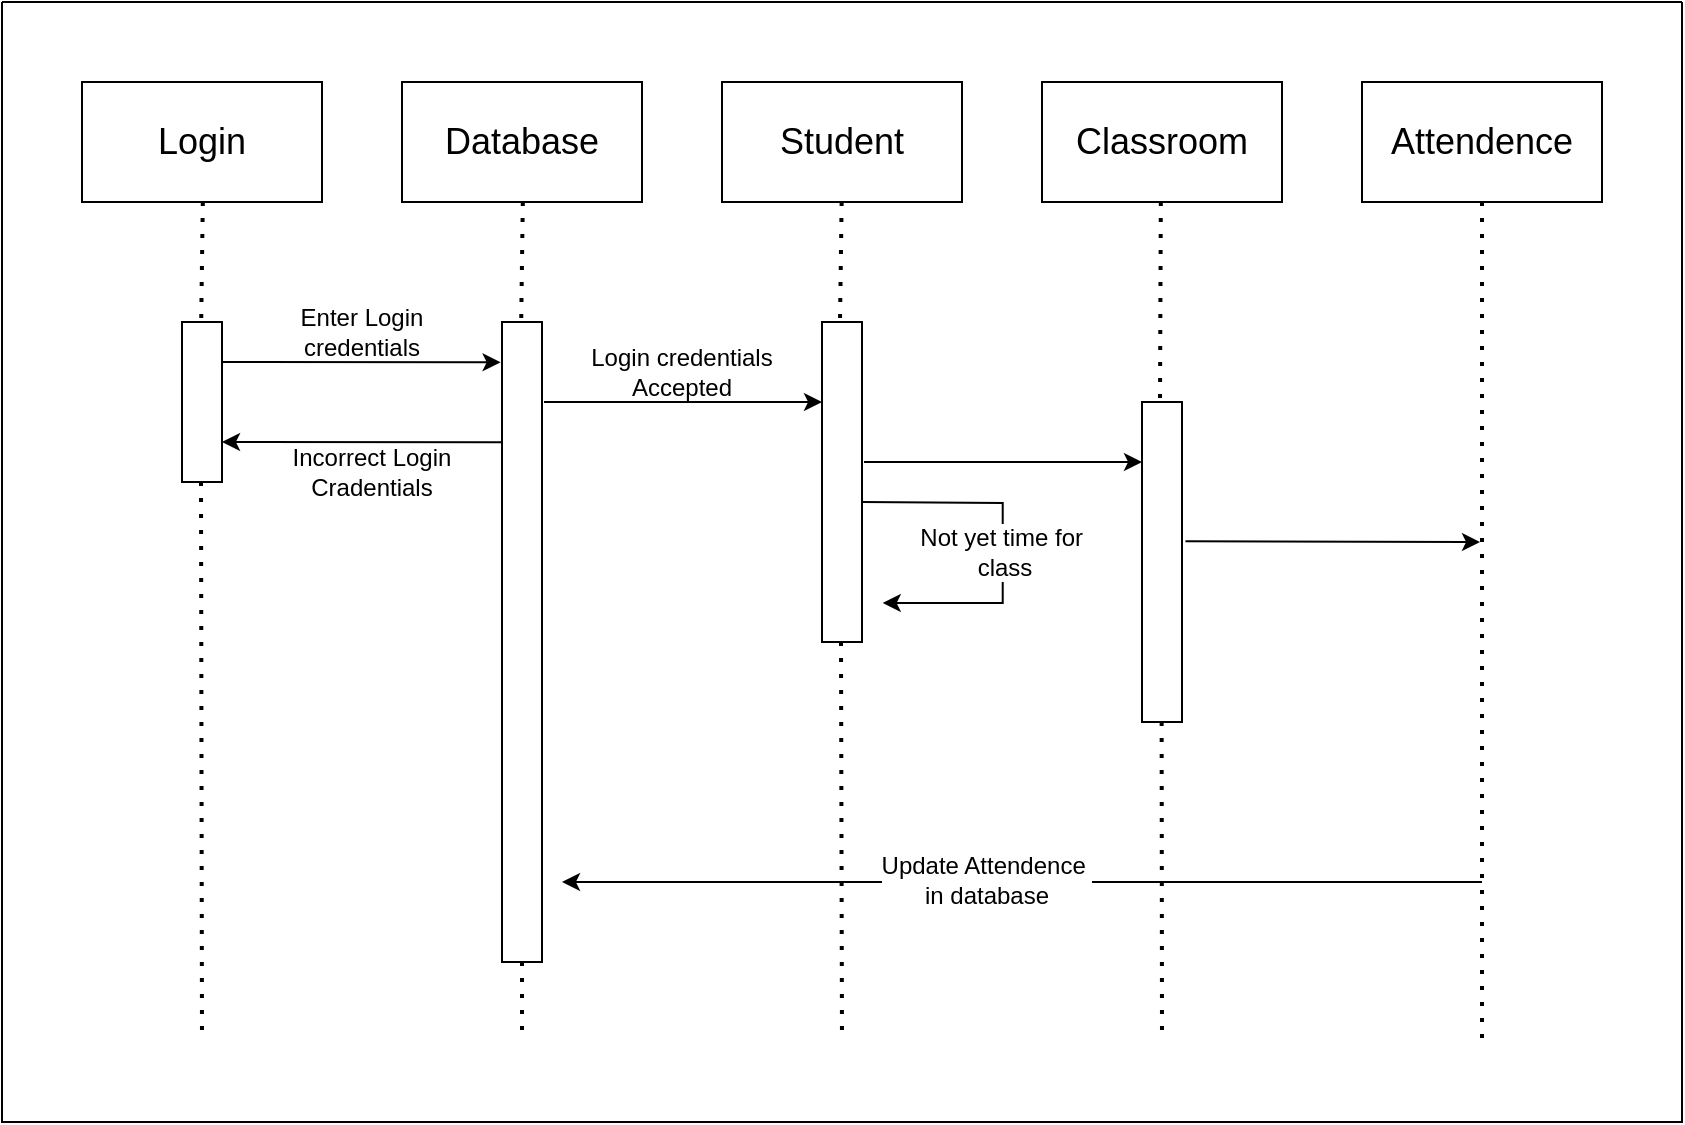 <mxfile version="24.7.13">
  <diagram name="Page-1" id="jqLSXDlmMbItUF9N1BLB">
    <mxGraphModel dx="1843" dy="820" grid="1" gridSize="10" guides="1" tooltips="1" connect="1" arrows="1" fold="1" page="1" pageScale="1" pageWidth="850" pageHeight="1100" math="0" shadow="0">
      <root>
        <mxCell id="0" />
        <mxCell id="1" parent="0" />
        <mxCell id="-rjN_M6rAFKlIBJXJ-NY-1" value="" style="rounded=0;whiteSpace=wrap;html=1;" vertex="1" parent="1">
          <mxGeometry x="40" y="40" width="120" height="60" as="geometry" />
        </mxCell>
        <mxCell id="-rjN_M6rAFKlIBJXJ-NY-2" value="" style="rounded=0;whiteSpace=wrap;html=1;" vertex="1" parent="1">
          <mxGeometry x="200" y="40" width="120" height="60" as="geometry" />
        </mxCell>
        <mxCell id="-rjN_M6rAFKlIBJXJ-NY-3" value="" style="rounded=0;whiteSpace=wrap;html=1;" vertex="1" parent="1">
          <mxGeometry x="520" y="40" width="120" height="60" as="geometry" />
        </mxCell>
        <mxCell id="-rjN_M6rAFKlIBJXJ-NY-4" value="" style="rounded=0;whiteSpace=wrap;html=1;" vertex="1" parent="1">
          <mxGeometry x="360" y="40" width="120" height="60" as="geometry" />
        </mxCell>
        <mxCell id="-rjN_M6rAFKlIBJXJ-NY-5" value="" style="rounded=0;whiteSpace=wrap;html=1;" vertex="1" parent="1">
          <mxGeometry x="680" y="40" width="120" height="60" as="geometry" />
        </mxCell>
        <mxCell id="-rjN_M6rAFKlIBJXJ-NY-7" value="" style="rounded=0;whiteSpace=wrap;html=1;" vertex="1" parent="1">
          <mxGeometry x="90" y="160" width="20" height="80" as="geometry" />
        </mxCell>
        <mxCell id="-rjN_M6rAFKlIBJXJ-NY-8" value="" style="rounded=0;whiteSpace=wrap;html=1;" vertex="1" parent="1">
          <mxGeometry x="250" y="160" width="20" height="320" as="geometry" />
        </mxCell>
        <mxCell id="-rjN_M6rAFKlIBJXJ-NY-9" value="" style="rounded=0;whiteSpace=wrap;html=1;" vertex="1" parent="1">
          <mxGeometry x="410" y="160" width="20" height="160" as="geometry" />
        </mxCell>
        <mxCell id="-rjN_M6rAFKlIBJXJ-NY-11" value="" style="rounded=0;whiteSpace=wrap;html=1;" vertex="1" parent="1">
          <mxGeometry x="570" y="200" width="20" height="160" as="geometry" />
        </mxCell>
        <mxCell id="-rjN_M6rAFKlIBJXJ-NY-13" value="" style="endArrow=classic;html=1;rounded=0;exitX=1;exitY=0.25;exitDx=0;exitDy=0;entryX=-0.035;entryY=0.063;entryDx=0;entryDy=0;entryPerimeter=0;" edge="1" parent="1" source="-rjN_M6rAFKlIBJXJ-NY-7" target="-rjN_M6rAFKlIBJXJ-NY-8">
          <mxGeometry width="50" height="50" relative="1" as="geometry">
            <mxPoint x="400" y="390" as="sourcePoint" />
            <mxPoint x="450" y="340" as="targetPoint" />
          </mxGeometry>
        </mxCell>
        <mxCell id="-rjN_M6rAFKlIBJXJ-NY-14" value="" style="endArrow=classic;html=1;rounded=0;exitX=0;exitY=0.188;exitDx=0;exitDy=0;entryX=1;entryY=0.75;entryDx=0;entryDy=0;exitPerimeter=0;" edge="1" parent="1" source="-rjN_M6rAFKlIBJXJ-NY-8" target="-rjN_M6rAFKlIBJXJ-NY-7">
          <mxGeometry width="50" height="50" relative="1" as="geometry">
            <mxPoint x="70" y="220" as="sourcePoint" />
            <mxPoint x="207" y="220" as="targetPoint" />
          </mxGeometry>
        </mxCell>
        <mxCell id="-rjN_M6rAFKlIBJXJ-NY-15" value="Enter Login credentials" style="text;strokeColor=none;align=center;fillColor=none;html=1;verticalAlign=middle;whiteSpace=wrap;rounded=0;" vertex="1" parent="1">
          <mxGeometry x="120" y="150" width="120" height="30" as="geometry" />
        </mxCell>
        <mxCell id="-rjN_M6rAFKlIBJXJ-NY-19" value="Incorrect Login Cradentials" style="text;strokeColor=none;align=center;fillColor=none;html=1;verticalAlign=middle;whiteSpace=wrap;rounded=0;" vertex="1" parent="1">
          <mxGeometry x="120" y="220" width="130" height="30" as="geometry" />
        </mxCell>
        <mxCell id="-rjN_M6rAFKlIBJXJ-NY-20" value="Login credentials Accepted" style="text;strokeColor=none;align=center;fillColor=none;html=1;verticalAlign=middle;whiteSpace=wrap;rounded=0;" vertex="1" parent="1">
          <mxGeometry x="280" y="170" width="120" height="30" as="geometry" />
        </mxCell>
        <mxCell id="-rjN_M6rAFKlIBJXJ-NY-21" value="" style="endArrow=classic;html=1;rounded=0;exitX=1;exitY=0.25;exitDx=0;exitDy=0;entryX=-0.035;entryY=0.063;entryDx=0;entryDy=0;entryPerimeter=0;" edge="1" parent="1">
          <mxGeometry width="50" height="50" relative="1" as="geometry">
            <mxPoint x="271" y="200" as="sourcePoint" />
            <mxPoint x="410" y="200" as="targetPoint" />
          </mxGeometry>
        </mxCell>
        <mxCell id="-rjN_M6rAFKlIBJXJ-NY-22" value="" style="endArrow=classic;html=1;rounded=0;exitX=1;exitY=0.25;exitDx=0;exitDy=0;entryX=-0.035;entryY=0.063;entryDx=0;entryDy=0;entryPerimeter=0;" edge="1" parent="1">
          <mxGeometry width="50" height="50" relative="1" as="geometry">
            <mxPoint x="431" y="230" as="sourcePoint" />
            <mxPoint x="570" y="230" as="targetPoint" />
          </mxGeometry>
        </mxCell>
        <mxCell id="-rjN_M6rAFKlIBJXJ-NY-23" value="" style="endArrow=classic;html=1;rounded=0;exitX=0.982;exitY=0.622;exitDx=0;exitDy=0;exitPerimeter=0;" edge="1" parent="1">
          <mxGeometry width="50" height="50" relative="1" as="geometry">
            <mxPoint x="430.0" y="250.0" as="sourcePoint" />
            <mxPoint x="440.36" y="300.48" as="targetPoint" />
            <Array as="points">
              <mxPoint x="500.36" y="250.48" />
              <mxPoint x="500.36" y="300.48" />
            </Array>
          </mxGeometry>
        </mxCell>
        <mxCell id="-rjN_M6rAFKlIBJXJ-NY-25" value="&lt;font style=&quot;font-size: 12px;&quot;&gt;Not yet time for&amp;nbsp;&lt;/font&gt;&lt;div&gt;&lt;font style=&quot;font-size: 12px;&quot;&gt;class&lt;/font&gt;&lt;/div&gt;" style="edgeLabel;html=1;align=center;verticalAlign=middle;resizable=0;points=[];" vertex="1" connectable="0" parent="-rjN_M6rAFKlIBJXJ-NY-23">
          <mxGeometry x="0.049" relative="1" as="geometry">
            <mxPoint as="offset" />
          </mxGeometry>
        </mxCell>
        <mxCell id="-rjN_M6rAFKlIBJXJ-NY-26" value="" style="endArrow=classic;html=1;rounded=0;exitX=1.086;exitY=0.435;exitDx=0;exitDy=0;entryX=-0.035;entryY=0.063;entryDx=0;entryDy=0;entryPerimeter=0;exitPerimeter=0;" edge="1" parent="1" source="-rjN_M6rAFKlIBJXJ-NY-11">
          <mxGeometry width="50" height="50" relative="1" as="geometry">
            <mxPoint x="600" y="270" as="sourcePoint" />
            <mxPoint x="739" y="270" as="targetPoint" />
          </mxGeometry>
        </mxCell>
        <mxCell id="-rjN_M6rAFKlIBJXJ-NY-27" value="" style="endArrow=none;dashed=1;html=1;dashPattern=1 3;strokeWidth=2;rounded=0;exitX=0.5;exitY=1;exitDx=0;exitDy=0;" edge="1" parent="1" source="-rjN_M6rAFKlIBJXJ-NY-5">
          <mxGeometry width="50" height="50" relative="1" as="geometry">
            <mxPoint x="440" y="420" as="sourcePoint" />
            <mxPoint x="740" y="521.6" as="targetPoint" />
          </mxGeometry>
        </mxCell>
        <mxCell id="-rjN_M6rAFKlIBJXJ-NY-28" value="" style="endArrow=none;dashed=1;html=1;dashPattern=1 3;strokeWidth=2;rounded=0;exitX=0.5;exitY=1;exitDx=0;exitDy=0;" edge="1" parent="1">
          <mxGeometry width="50" height="50" relative="1" as="geometry">
            <mxPoint x="579.41" y="100" as="sourcePoint" />
            <mxPoint x="579" y="200" as="targetPoint" />
          </mxGeometry>
        </mxCell>
        <mxCell id="-rjN_M6rAFKlIBJXJ-NY-29" value="" style="endArrow=none;dashed=1;html=1;dashPattern=1 3;strokeWidth=2;rounded=0;exitX=0.5;exitY=1;exitDx=0;exitDy=0;" edge="1" parent="1">
          <mxGeometry width="50" height="50" relative="1" as="geometry">
            <mxPoint x="579.82" y="360" as="sourcePoint" />
            <mxPoint x="580" y="520" as="targetPoint" />
          </mxGeometry>
        </mxCell>
        <mxCell id="-rjN_M6rAFKlIBJXJ-NY-30" value="" style="endArrow=none;dashed=1;html=1;dashPattern=1 3;strokeWidth=2;rounded=0;exitX=0.5;exitY=1;exitDx=0;exitDy=0;" edge="1" parent="1">
          <mxGeometry width="50" height="50" relative="1" as="geometry">
            <mxPoint x="419.82" y="100" as="sourcePoint" />
            <mxPoint x="419" y="160" as="targetPoint" />
          </mxGeometry>
        </mxCell>
        <mxCell id="-rjN_M6rAFKlIBJXJ-NY-31" value="" style="endArrow=none;dashed=1;html=1;dashPattern=1 3;strokeWidth=2;rounded=0;exitX=0.5;exitY=1;exitDx=0;exitDy=0;" edge="1" parent="1">
          <mxGeometry width="50" height="50" relative="1" as="geometry">
            <mxPoint x="100.41" y="100" as="sourcePoint" />
            <mxPoint x="99.59" y="160" as="targetPoint" />
          </mxGeometry>
        </mxCell>
        <mxCell id="-rjN_M6rAFKlIBJXJ-NY-32" value="" style="endArrow=none;dashed=1;html=1;dashPattern=1 3;strokeWidth=2;rounded=0;exitX=0.5;exitY=1;exitDx=0;exitDy=0;" edge="1" parent="1">
          <mxGeometry width="50" height="50" relative="1" as="geometry">
            <mxPoint x="260.41" y="100" as="sourcePoint" />
            <mxPoint x="259.59" y="160" as="targetPoint" />
          </mxGeometry>
        </mxCell>
        <mxCell id="-rjN_M6rAFKlIBJXJ-NY-33" value="" style="endArrow=none;dashed=1;html=1;dashPattern=1 3;strokeWidth=2;rounded=0;exitX=0.5;exitY=1;exitDx=0;exitDy=0;" edge="1" parent="1">
          <mxGeometry width="50" height="50" relative="1" as="geometry">
            <mxPoint x="419.5" y="320" as="sourcePoint" />
            <mxPoint x="420" y="520" as="targetPoint" />
          </mxGeometry>
        </mxCell>
        <mxCell id="-rjN_M6rAFKlIBJXJ-NY-34" value="" style="endArrow=none;dashed=1;html=1;dashPattern=1 3;strokeWidth=2;rounded=0;exitX=0.5;exitY=1;exitDx=0;exitDy=0;" edge="1" parent="1">
          <mxGeometry width="50" height="50" relative="1" as="geometry">
            <mxPoint x="99.5" y="240" as="sourcePoint" />
            <mxPoint x="100" y="520" as="targetPoint" />
          </mxGeometry>
        </mxCell>
        <mxCell id="-rjN_M6rAFKlIBJXJ-NY-35" value="" style="endArrow=none;dashed=1;html=1;dashPattern=1 3;strokeWidth=2;rounded=0;exitX=0.5;exitY=1;exitDx=0;exitDy=0;" edge="1" parent="1" source="-rjN_M6rAFKlIBJXJ-NY-8">
          <mxGeometry width="50" height="50" relative="1" as="geometry">
            <mxPoint x="109.5" y="250" as="sourcePoint" />
            <mxPoint x="260" y="520" as="targetPoint" />
          </mxGeometry>
        </mxCell>
        <mxCell id="-rjN_M6rAFKlIBJXJ-NY-36" value="" style="endArrow=classic;html=1;rounded=0;" edge="1" parent="1">
          <mxGeometry width="50" height="50" relative="1" as="geometry">
            <mxPoint x="740" y="440" as="sourcePoint" />
            <mxPoint x="280" y="440" as="targetPoint" />
          </mxGeometry>
        </mxCell>
        <mxCell id="-rjN_M6rAFKlIBJXJ-NY-37" value="&lt;font style=&quot;font-size: 12px;&quot;&gt;Update Attendence&lt;/font&gt;&lt;font style=&quot;font-size: 12px;&quot;&gt;&amp;nbsp;&lt;/font&gt;&lt;div&gt;&lt;font style=&quot;font-size: 12px;&quot;&gt;in database&lt;/font&gt;&lt;/div&gt;" style="edgeLabel;html=1;align=center;verticalAlign=middle;resizable=0;points=[];" vertex="1" connectable="0" parent="-rjN_M6rAFKlIBJXJ-NY-36">
          <mxGeometry x="0.075" y="-1" relative="1" as="geometry">
            <mxPoint x="-1" as="offset" />
          </mxGeometry>
        </mxCell>
        <mxCell id="-rjN_M6rAFKlIBJXJ-NY-38" value="&lt;font style=&quot;font-size: 18px;&quot;&gt;Login&lt;/font&gt;" style="text;strokeColor=none;align=center;fillColor=none;html=1;verticalAlign=middle;whiteSpace=wrap;rounded=0;" vertex="1" parent="1">
          <mxGeometry x="70" y="55" width="60" height="30" as="geometry" />
        </mxCell>
        <mxCell id="-rjN_M6rAFKlIBJXJ-NY-39" value="&lt;font style=&quot;font-size: 18px;&quot;&gt;Attendence&lt;/font&gt;" style="text;strokeColor=none;align=center;fillColor=none;html=1;verticalAlign=middle;whiteSpace=wrap;rounded=0;" vertex="1" parent="1">
          <mxGeometry x="710" y="55" width="60" height="30" as="geometry" />
        </mxCell>
        <mxCell id="-rjN_M6rAFKlIBJXJ-NY-40" value="&lt;font style=&quot;font-size: 18px;&quot;&gt;Classroom&lt;/font&gt;" style="text;strokeColor=none;align=center;fillColor=none;html=1;verticalAlign=middle;whiteSpace=wrap;rounded=0;" vertex="1" parent="1">
          <mxGeometry x="550" y="55" width="60" height="30" as="geometry" />
        </mxCell>
        <mxCell id="-rjN_M6rAFKlIBJXJ-NY-41" value="&lt;font style=&quot;font-size: 18px;&quot;&gt;Student&lt;/font&gt;" style="text;strokeColor=none;align=center;fillColor=none;html=1;verticalAlign=middle;whiteSpace=wrap;rounded=0;" vertex="1" parent="1">
          <mxGeometry x="390" y="55" width="60" height="30" as="geometry" />
        </mxCell>
        <mxCell id="-rjN_M6rAFKlIBJXJ-NY-42" value="&lt;font style=&quot;font-size: 18px;&quot;&gt;Database&lt;/font&gt;" style="text;strokeColor=none;align=center;fillColor=none;html=1;verticalAlign=middle;whiteSpace=wrap;rounded=0;" vertex="1" parent="1">
          <mxGeometry x="230" y="55" width="60" height="30" as="geometry" />
        </mxCell>
        <mxCell id="-rjN_M6rAFKlIBJXJ-NY-43" value="" style="swimlane;startSize=0;" vertex="1" parent="1">
          <mxGeometry width="840" height="560" as="geometry" />
        </mxCell>
      </root>
    </mxGraphModel>
  </diagram>
</mxfile>
